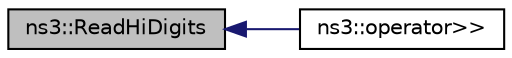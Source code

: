digraph "ns3::ReadHiDigits"
{
  edge [fontname="Helvetica",fontsize="10",labelfontname="Helvetica",labelfontsize="10"];
  node [fontname="Helvetica",fontsize="10",shape=record];
  rankdir="LR";
  Node1 [label="ns3::ReadHiDigits",height=0.2,width=0.4,color="black", fillcolor="grey75", style="filled", fontcolor="black"];
  Node1 -> Node2 [dir="back",color="midnightblue",fontsize="10",style="solid"];
  Node2 [label="ns3::operator\>\>",height=0.2,width=0.4,color="black", fillcolor="white", style="filled",URL="$df/dc6/group__highprec.html#gabf6ecbf5acccc352c1b1c0835cac66f2"];
}
